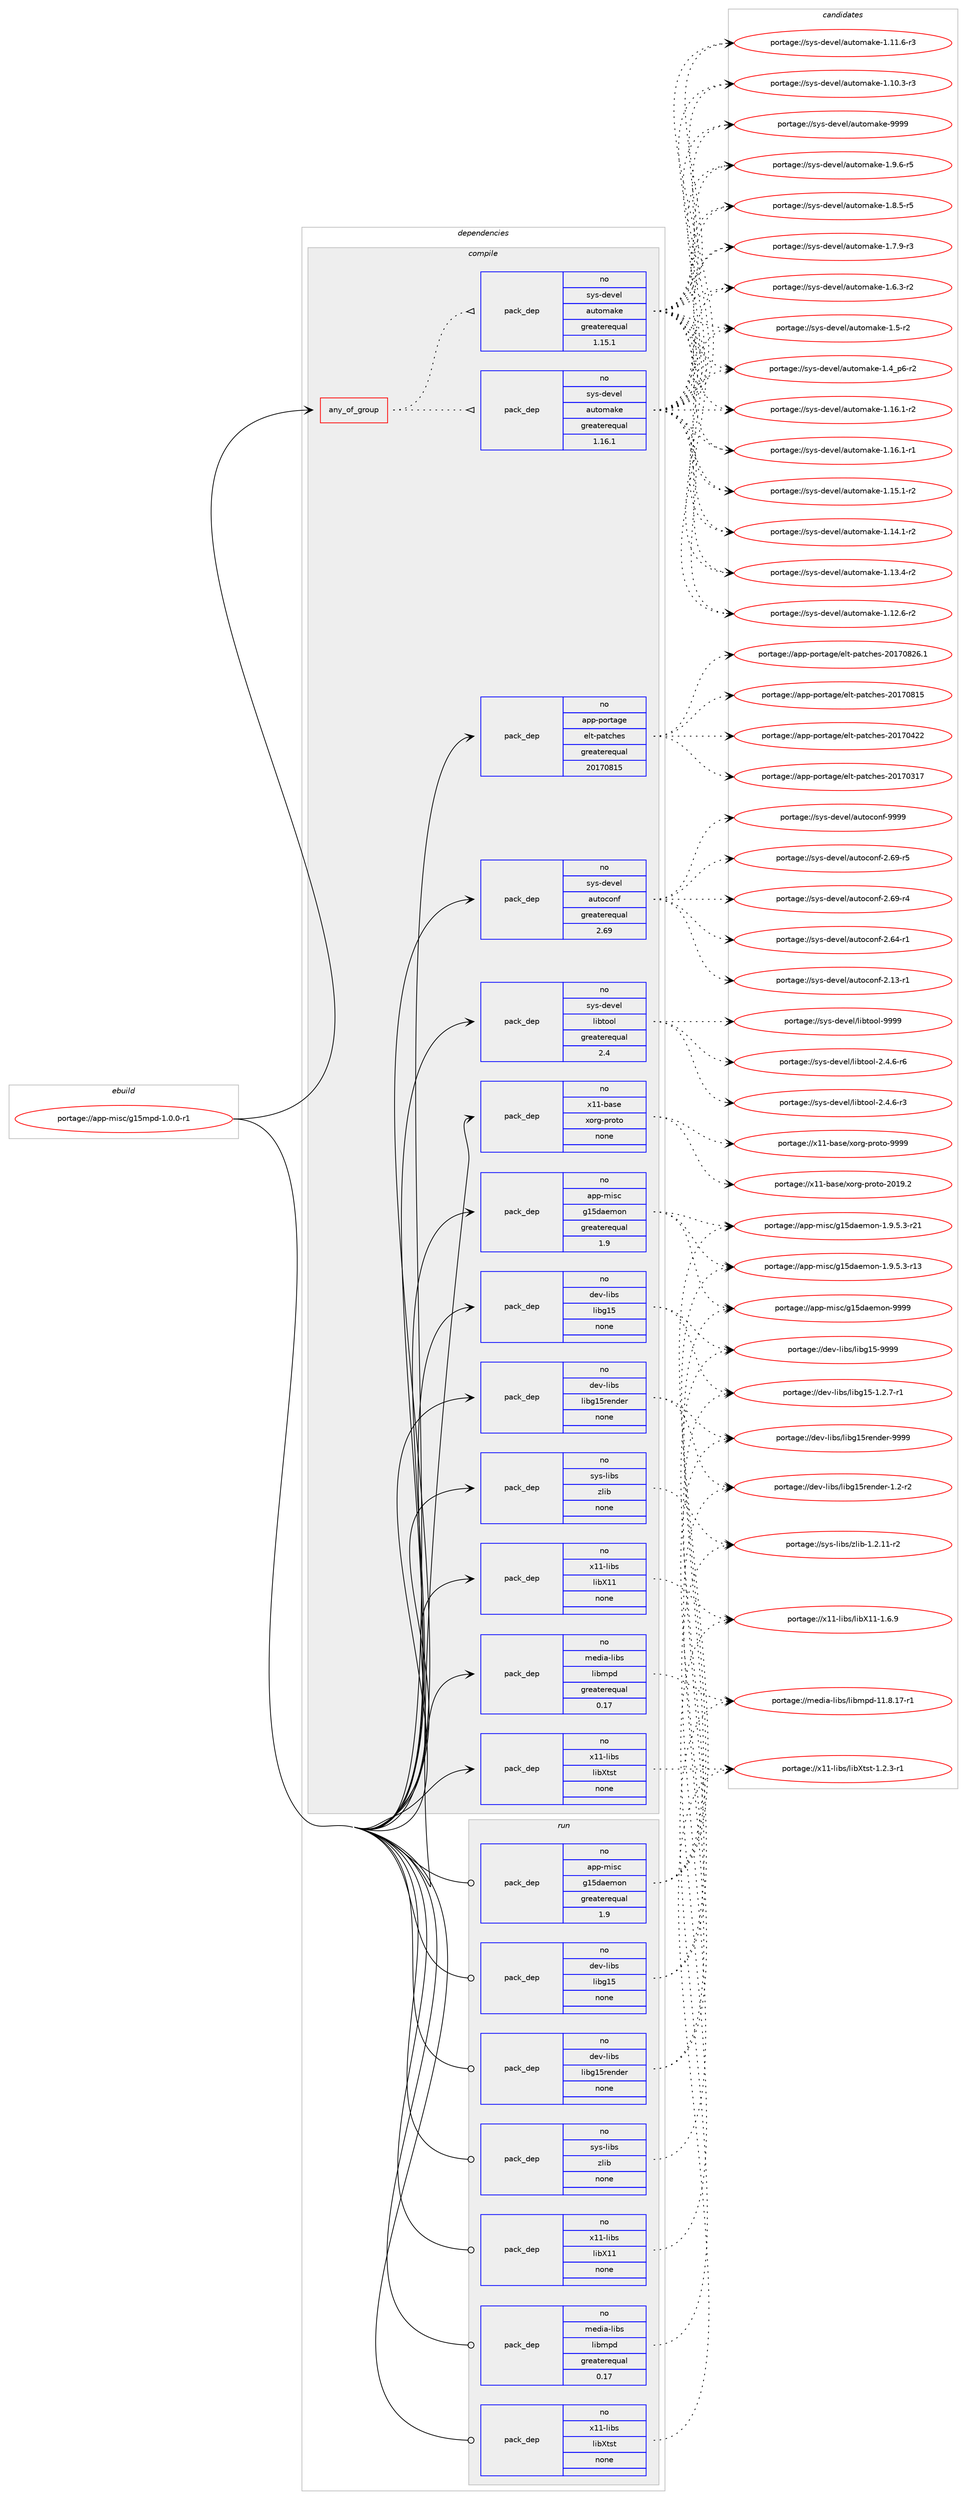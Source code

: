 digraph prolog {

# *************
# Graph options
# *************

newrank=true;
concentrate=true;
compound=true;
graph [rankdir=LR,fontname=Helvetica,fontsize=10,ranksep=1.5];#, ranksep=2.5, nodesep=0.2];
edge  [arrowhead=vee];
node  [fontname=Helvetica,fontsize=10];

# **********
# The ebuild
# **********

subgraph cluster_leftcol {
color=gray;
label=<<i>ebuild</i>>;
id [label="portage://app-misc/g15mpd-1.0.0-r1", color=red, width=4, href="../app-misc/g15mpd-1.0.0-r1.svg"];
}

# ****************
# The dependencies
# ****************

subgraph cluster_midcol {
color=gray;
label=<<i>dependencies</i>>;
subgraph cluster_compile {
fillcolor="#eeeeee";
style=filled;
label=<<i>compile</i>>;
subgraph any7919 {
dependency612595 [label=<<TABLE BORDER="0" CELLBORDER="1" CELLSPACING="0" CELLPADDING="4"><TR><TD CELLPADDING="10">any_of_group</TD></TR></TABLE>>, shape=none, color=red];subgraph pack460909 {
dependency612596 [label=<<TABLE BORDER="0" CELLBORDER="1" CELLSPACING="0" CELLPADDING="4" WIDTH="220"><TR><TD ROWSPAN="6" CELLPADDING="30">pack_dep</TD></TR><TR><TD WIDTH="110">no</TD></TR><TR><TD>sys-devel</TD></TR><TR><TD>automake</TD></TR><TR><TD>greaterequal</TD></TR><TR><TD>1.16.1</TD></TR></TABLE>>, shape=none, color=blue];
}
dependency612595:e -> dependency612596:w [weight=20,style="dotted",arrowhead="oinv"];
subgraph pack460910 {
dependency612597 [label=<<TABLE BORDER="0" CELLBORDER="1" CELLSPACING="0" CELLPADDING="4" WIDTH="220"><TR><TD ROWSPAN="6" CELLPADDING="30">pack_dep</TD></TR><TR><TD WIDTH="110">no</TD></TR><TR><TD>sys-devel</TD></TR><TR><TD>automake</TD></TR><TR><TD>greaterequal</TD></TR><TR><TD>1.15.1</TD></TR></TABLE>>, shape=none, color=blue];
}
dependency612595:e -> dependency612597:w [weight=20,style="dotted",arrowhead="oinv"];
}
id:e -> dependency612595:w [weight=20,style="solid",arrowhead="vee"];
subgraph pack460911 {
dependency612598 [label=<<TABLE BORDER="0" CELLBORDER="1" CELLSPACING="0" CELLPADDING="4" WIDTH="220"><TR><TD ROWSPAN="6" CELLPADDING="30">pack_dep</TD></TR><TR><TD WIDTH="110">no</TD></TR><TR><TD>app-misc</TD></TR><TR><TD>g15daemon</TD></TR><TR><TD>greaterequal</TD></TR><TR><TD>1.9</TD></TR></TABLE>>, shape=none, color=blue];
}
id:e -> dependency612598:w [weight=20,style="solid",arrowhead="vee"];
subgraph pack460912 {
dependency612599 [label=<<TABLE BORDER="0" CELLBORDER="1" CELLSPACING="0" CELLPADDING="4" WIDTH="220"><TR><TD ROWSPAN="6" CELLPADDING="30">pack_dep</TD></TR><TR><TD WIDTH="110">no</TD></TR><TR><TD>app-portage</TD></TR><TR><TD>elt-patches</TD></TR><TR><TD>greaterequal</TD></TR><TR><TD>20170815</TD></TR></TABLE>>, shape=none, color=blue];
}
id:e -> dependency612599:w [weight=20,style="solid",arrowhead="vee"];
subgraph pack460913 {
dependency612600 [label=<<TABLE BORDER="0" CELLBORDER="1" CELLSPACING="0" CELLPADDING="4" WIDTH="220"><TR><TD ROWSPAN="6" CELLPADDING="30">pack_dep</TD></TR><TR><TD WIDTH="110">no</TD></TR><TR><TD>dev-libs</TD></TR><TR><TD>libg15</TD></TR><TR><TD>none</TD></TR><TR><TD></TD></TR></TABLE>>, shape=none, color=blue];
}
id:e -> dependency612600:w [weight=20,style="solid",arrowhead="vee"];
subgraph pack460914 {
dependency612601 [label=<<TABLE BORDER="0" CELLBORDER="1" CELLSPACING="0" CELLPADDING="4" WIDTH="220"><TR><TD ROWSPAN="6" CELLPADDING="30">pack_dep</TD></TR><TR><TD WIDTH="110">no</TD></TR><TR><TD>dev-libs</TD></TR><TR><TD>libg15render</TD></TR><TR><TD>none</TD></TR><TR><TD></TD></TR></TABLE>>, shape=none, color=blue];
}
id:e -> dependency612601:w [weight=20,style="solid",arrowhead="vee"];
subgraph pack460915 {
dependency612602 [label=<<TABLE BORDER="0" CELLBORDER="1" CELLSPACING="0" CELLPADDING="4" WIDTH="220"><TR><TD ROWSPAN="6" CELLPADDING="30">pack_dep</TD></TR><TR><TD WIDTH="110">no</TD></TR><TR><TD>media-libs</TD></TR><TR><TD>libmpd</TD></TR><TR><TD>greaterequal</TD></TR><TR><TD>0.17</TD></TR></TABLE>>, shape=none, color=blue];
}
id:e -> dependency612602:w [weight=20,style="solid",arrowhead="vee"];
subgraph pack460916 {
dependency612603 [label=<<TABLE BORDER="0" CELLBORDER="1" CELLSPACING="0" CELLPADDING="4" WIDTH="220"><TR><TD ROWSPAN="6" CELLPADDING="30">pack_dep</TD></TR><TR><TD WIDTH="110">no</TD></TR><TR><TD>sys-devel</TD></TR><TR><TD>autoconf</TD></TR><TR><TD>greaterequal</TD></TR><TR><TD>2.69</TD></TR></TABLE>>, shape=none, color=blue];
}
id:e -> dependency612603:w [weight=20,style="solid",arrowhead="vee"];
subgraph pack460917 {
dependency612604 [label=<<TABLE BORDER="0" CELLBORDER="1" CELLSPACING="0" CELLPADDING="4" WIDTH="220"><TR><TD ROWSPAN="6" CELLPADDING="30">pack_dep</TD></TR><TR><TD WIDTH="110">no</TD></TR><TR><TD>sys-devel</TD></TR><TR><TD>libtool</TD></TR><TR><TD>greaterequal</TD></TR><TR><TD>2.4</TD></TR></TABLE>>, shape=none, color=blue];
}
id:e -> dependency612604:w [weight=20,style="solid",arrowhead="vee"];
subgraph pack460918 {
dependency612605 [label=<<TABLE BORDER="0" CELLBORDER="1" CELLSPACING="0" CELLPADDING="4" WIDTH="220"><TR><TD ROWSPAN="6" CELLPADDING="30">pack_dep</TD></TR><TR><TD WIDTH="110">no</TD></TR><TR><TD>sys-libs</TD></TR><TR><TD>zlib</TD></TR><TR><TD>none</TD></TR><TR><TD></TD></TR></TABLE>>, shape=none, color=blue];
}
id:e -> dependency612605:w [weight=20,style="solid",arrowhead="vee"];
subgraph pack460919 {
dependency612606 [label=<<TABLE BORDER="0" CELLBORDER="1" CELLSPACING="0" CELLPADDING="4" WIDTH="220"><TR><TD ROWSPAN="6" CELLPADDING="30">pack_dep</TD></TR><TR><TD WIDTH="110">no</TD></TR><TR><TD>x11-base</TD></TR><TR><TD>xorg-proto</TD></TR><TR><TD>none</TD></TR><TR><TD></TD></TR></TABLE>>, shape=none, color=blue];
}
id:e -> dependency612606:w [weight=20,style="solid",arrowhead="vee"];
subgraph pack460920 {
dependency612607 [label=<<TABLE BORDER="0" CELLBORDER="1" CELLSPACING="0" CELLPADDING="4" WIDTH="220"><TR><TD ROWSPAN="6" CELLPADDING="30">pack_dep</TD></TR><TR><TD WIDTH="110">no</TD></TR><TR><TD>x11-libs</TD></TR><TR><TD>libX11</TD></TR><TR><TD>none</TD></TR><TR><TD></TD></TR></TABLE>>, shape=none, color=blue];
}
id:e -> dependency612607:w [weight=20,style="solid",arrowhead="vee"];
subgraph pack460921 {
dependency612608 [label=<<TABLE BORDER="0" CELLBORDER="1" CELLSPACING="0" CELLPADDING="4" WIDTH="220"><TR><TD ROWSPAN="6" CELLPADDING="30">pack_dep</TD></TR><TR><TD WIDTH="110">no</TD></TR><TR><TD>x11-libs</TD></TR><TR><TD>libXtst</TD></TR><TR><TD>none</TD></TR><TR><TD></TD></TR></TABLE>>, shape=none, color=blue];
}
id:e -> dependency612608:w [weight=20,style="solid",arrowhead="vee"];
}
subgraph cluster_compileandrun {
fillcolor="#eeeeee";
style=filled;
label=<<i>compile and run</i>>;
}
subgraph cluster_run {
fillcolor="#eeeeee";
style=filled;
label=<<i>run</i>>;
subgraph pack460922 {
dependency612609 [label=<<TABLE BORDER="0" CELLBORDER="1" CELLSPACING="0" CELLPADDING="4" WIDTH="220"><TR><TD ROWSPAN="6" CELLPADDING="30">pack_dep</TD></TR><TR><TD WIDTH="110">no</TD></TR><TR><TD>app-misc</TD></TR><TR><TD>g15daemon</TD></TR><TR><TD>greaterequal</TD></TR><TR><TD>1.9</TD></TR></TABLE>>, shape=none, color=blue];
}
id:e -> dependency612609:w [weight=20,style="solid",arrowhead="odot"];
subgraph pack460923 {
dependency612610 [label=<<TABLE BORDER="0" CELLBORDER="1" CELLSPACING="0" CELLPADDING="4" WIDTH="220"><TR><TD ROWSPAN="6" CELLPADDING="30">pack_dep</TD></TR><TR><TD WIDTH="110">no</TD></TR><TR><TD>dev-libs</TD></TR><TR><TD>libg15</TD></TR><TR><TD>none</TD></TR><TR><TD></TD></TR></TABLE>>, shape=none, color=blue];
}
id:e -> dependency612610:w [weight=20,style="solid",arrowhead="odot"];
subgraph pack460924 {
dependency612611 [label=<<TABLE BORDER="0" CELLBORDER="1" CELLSPACING="0" CELLPADDING="4" WIDTH="220"><TR><TD ROWSPAN="6" CELLPADDING="30">pack_dep</TD></TR><TR><TD WIDTH="110">no</TD></TR><TR><TD>dev-libs</TD></TR><TR><TD>libg15render</TD></TR><TR><TD>none</TD></TR><TR><TD></TD></TR></TABLE>>, shape=none, color=blue];
}
id:e -> dependency612611:w [weight=20,style="solid",arrowhead="odot"];
subgraph pack460925 {
dependency612612 [label=<<TABLE BORDER="0" CELLBORDER="1" CELLSPACING="0" CELLPADDING="4" WIDTH="220"><TR><TD ROWSPAN="6" CELLPADDING="30">pack_dep</TD></TR><TR><TD WIDTH="110">no</TD></TR><TR><TD>media-libs</TD></TR><TR><TD>libmpd</TD></TR><TR><TD>greaterequal</TD></TR><TR><TD>0.17</TD></TR></TABLE>>, shape=none, color=blue];
}
id:e -> dependency612612:w [weight=20,style="solid",arrowhead="odot"];
subgraph pack460926 {
dependency612613 [label=<<TABLE BORDER="0" CELLBORDER="1" CELLSPACING="0" CELLPADDING="4" WIDTH="220"><TR><TD ROWSPAN="6" CELLPADDING="30">pack_dep</TD></TR><TR><TD WIDTH="110">no</TD></TR><TR><TD>sys-libs</TD></TR><TR><TD>zlib</TD></TR><TR><TD>none</TD></TR><TR><TD></TD></TR></TABLE>>, shape=none, color=blue];
}
id:e -> dependency612613:w [weight=20,style="solid",arrowhead="odot"];
subgraph pack460927 {
dependency612614 [label=<<TABLE BORDER="0" CELLBORDER="1" CELLSPACING="0" CELLPADDING="4" WIDTH="220"><TR><TD ROWSPAN="6" CELLPADDING="30">pack_dep</TD></TR><TR><TD WIDTH="110">no</TD></TR><TR><TD>x11-libs</TD></TR><TR><TD>libX11</TD></TR><TR><TD>none</TD></TR><TR><TD></TD></TR></TABLE>>, shape=none, color=blue];
}
id:e -> dependency612614:w [weight=20,style="solid",arrowhead="odot"];
subgraph pack460928 {
dependency612615 [label=<<TABLE BORDER="0" CELLBORDER="1" CELLSPACING="0" CELLPADDING="4" WIDTH="220"><TR><TD ROWSPAN="6" CELLPADDING="30">pack_dep</TD></TR><TR><TD WIDTH="110">no</TD></TR><TR><TD>x11-libs</TD></TR><TR><TD>libXtst</TD></TR><TR><TD>none</TD></TR><TR><TD></TD></TR></TABLE>>, shape=none, color=blue];
}
id:e -> dependency612615:w [weight=20,style="solid",arrowhead="odot"];
}
}

# **************
# The candidates
# **************

subgraph cluster_choices {
rank=same;
color=gray;
label=<<i>candidates</i>>;

subgraph choice460909 {
color=black;
nodesep=1;
choice115121115451001011181011084797117116111109971071014557575757 [label="portage://sys-devel/automake-9999", color=red, width=4,href="../sys-devel/automake-9999.svg"];
choice115121115451001011181011084797117116111109971071014549465746544511453 [label="portage://sys-devel/automake-1.9.6-r5", color=red, width=4,href="../sys-devel/automake-1.9.6-r5.svg"];
choice115121115451001011181011084797117116111109971071014549465646534511453 [label="portage://sys-devel/automake-1.8.5-r5", color=red, width=4,href="../sys-devel/automake-1.8.5-r5.svg"];
choice115121115451001011181011084797117116111109971071014549465546574511451 [label="portage://sys-devel/automake-1.7.9-r3", color=red, width=4,href="../sys-devel/automake-1.7.9-r3.svg"];
choice115121115451001011181011084797117116111109971071014549465446514511450 [label="portage://sys-devel/automake-1.6.3-r2", color=red, width=4,href="../sys-devel/automake-1.6.3-r2.svg"];
choice11512111545100101118101108479711711611110997107101454946534511450 [label="portage://sys-devel/automake-1.5-r2", color=red, width=4,href="../sys-devel/automake-1.5-r2.svg"];
choice115121115451001011181011084797117116111109971071014549465295112544511450 [label="portage://sys-devel/automake-1.4_p6-r2", color=red, width=4,href="../sys-devel/automake-1.4_p6-r2.svg"];
choice11512111545100101118101108479711711611110997107101454946495446494511450 [label="portage://sys-devel/automake-1.16.1-r2", color=red, width=4,href="../sys-devel/automake-1.16.1-r2.svg"];
choice11512111545100101118101108479711711611110997107101454946495446494511449 [label="portage://sys-devel/automake-1.16.1-r1", color=red, width=4,href="../sys-devel/automake-1.16.1-r1.svg"];
choice11512111545100101118101108479711711611110997107101454946495346494511450 [label="portage://sys-devel/automake-1.15.1-r2", color=red, width=4,href="../sys-devel/automake-1.15.1-r2.svg"];
choice11512111545100101118101108479711711611110997107101454946495246494511450 [label="portage://sys-devel/automake-1.14.1-r2", color=red, width=4,href="../sys-devel/automake-1.14.1-r2.svg"];
choice11512111545100101118101108479711711611110997107101454946495146524511450 [label="portage://sys-devel/automake-1.13.4-r2", color=red, width=4,href="../sys-devel/automake-1.13.4-r2.svg"];
choice11512111545100101118101108479711711611110997107101454946495046544511450 [label="portage://sys-devel/automake-1.12.6-r2", color=red, width=4,href="../sys-devel/automake-1.12.6-r2.svg"];
choice11512111545100101118101108479711711611110997107101454946494946544511451 [label="portage://sys-devel/automake-1.11.6-r3", color=red, width=4,href="../sys-devel/automake-1.11.6-r3.svg"];
choice11512111545100101118101108479711711611110997107101454946494846514511451 [label="portage://sys-devel/automake-1.10.3-r3", color=red, width=4,href="../sys-devel/automake-1.10.3-r3.svg"];
dependency612596:e -> choice115121115451001011181011084797117116111109971071014557575757:w [style=dotted,weight="100"];
dependency612596:e -> choice115121115451001011181011084797117116111109971071014549465746544511453:w [style=dotted,weight="100"];
dependency612596:e -> choice115121115451001011181011084797117116111109971071014549465646534511453:w [style=dotted,weight="100"];
dependency612596:e -> choice115121115451001011181011084797117116111109971071014549465546574511451:w [style=dotted,weight="100"];
dependency612596:e -> choice115121115451001011181011084797117116111109971071014549465446514511450:w [style=dotted,weight="100"];
dependency612596:e -> choice11512111545100101118101108479711711611110997107101454946534511450:w [style=dotted,weight="100"];
dependency612596:e -> choice115121115451001011181011084797117116111109971071014549465295112544511450:w [style=dotted,weight="100"];
dependency612596:e -> choice11512111545100101118101108479711711611110997107101454946495446494511450:w [style=dotted,weight="100"];
dependency612596:e -> choice11512111545100101118101108479711711611110997107101454946495446494511449:w [style=dotted,weight="100"];
dependency612596:e -> choice11512111545100101118101108479711711611110997107101454946495346494511450:w [style=dotted,weight="100"];
dependency612596:e -> choice11512111545100101118101108479711711611110997107101454946495246494511450:w [style=dotted,weight="100"];
dependency612596:e -> choice11512111545100101118101108479711711611110997107101454946495146524511450:w [style=dotted,weight="100"];
dependency612596:e -> choice11512111545100101118101108479711711611110997107101454946495046544511450:w [style=dotted,weight="100"];
dependency612596:e -> choice11512111545100101118101108479711711611110997107101454946494946544511451:w [style=dotted,weight="100"];
dependency612596:e -> choice11512111545100101118101108479711711611110997107101454946494846514511451:w [style=dotted,weight="100"];
}
subgraph choice460910 {
color=black;
nodesep=1;
choice115121115451001011181011084797117116111109971071014557575757 [label="portage://sys-devel/automake-9999", color=red, width=4,href="../sys-devel/automake-9999.svg"];
choice115121115451001011181011084797117116111109971071014549465746544511453 [label="portage://sys-devel/automake-1.9.6-r5", color=red, width=4,href="../sys-devel/automake-1.9.6-r5.svg"];
choice115121115451001011181011084797117116111109971071014549465646534511453 [label="portage://sys-devel/automake-1.8.5-r5", color=red, width=4,href="../sys-devel/automake-1.8.5-r5.svg"];
choice115121115451001011181011084797117116111109971071014549465546574511451 [label="portage://sys-devel/automake-1.7.9-r3", color=red, width=4,href="../sys-devel/automake-1.7.9-r3.svg"];
choice115121115451001011181011084797117116111109971071014549465446514511450 [label="portage://sys-devel/automake-1.6.3-r2", color=red, width=4,href="../sys-devel/automake-1.6.3-r2.svg"];
choice11512111545100101118101108479711711611110997107101454946534511450 [label="portage://sys-devel/automake-1.5-r2", color=red, width=4,href="../sys-devel/automake-1.5-r2.svg"];
choice115121115451001011181011084797117116111109971071014549465295112544511450 [label="portage://sys-devel/automake-1.4_p6-r2", color=red, width=4,href="../sys-devel/automake-1.4_p6-r2.svg"];
choice11512111545100101118101108479711711611110997107101454946495446494511450 [label="portage://sys-devel/automake-1.16.1-r2", color=red, width=4,href="../sys-devel/automake-1.16.1-r2.svg"];
choice11512111545100101118101108479711711611110997107101454946495446494511449 [label="portage://sys-devel/automake-1.16.1-r1", color=red, width=4,href="../sys-devel/automake-1.16.1-r1.svg"];
choice11512111545100101118101108479711711611110997107101454946495346494511450 [label="portage://sys-devel/automake-1.15.1-r2", color=red, width=4,href="../sys-devel/automake-1.15.1-r2.svg"];
choice11512111545100101118101108479711711611110997107101454946495246494511450 [label="portage://sys-devel/automake-1.14.1-r2", color=red, width=4,href="../sys-devel/automake-1.14.1-r2.svg"];
choice11512111545100101118101108479711711611110997107101454946495146524511450 [label="portage://sys-devel/automake-1.13.4-r2", color=red, width=4,href="../sys-devel/automake-1.13.4-r2.svg"];
choice11512111545100101118101108479711711611110997107101454946495046544511450 [label="portage://sys-devel/automake-1.12.6-r2", color=red, width=4,href="../sys-devel/automake-1.12.6-r2.svg"];
choice11512111545100101118101108479711711611110997107101454946494946544511451 [label="portage://sys-devel/automake-1.11.6-r3", color=red, width=4,href="../sys-devel/automake-1.11.6-r3.svg"];
choice11512111545100101118101108479711711611110997107101454946494846514511451 [label="portage://sys-devel/automake-1.10.3-r3", color=red, width=4,href="../sys-devel/automake-1.10.3-r3.svg"];
dependency612597:e -> choice115121115451001011181011084797117116111109971071014557575757:w [style=dotted,weight="100"];
dependency612597:e -> choice115121115451001011181011084797117116111109971071014549465746544511453:w [style=dotted,weight="100"];
dependency612597:e -> choice115121115451001011181011084797117116111109971071014549465646534511453:w [style=dotted,weight="100"];
dependency612597:e -> choice115121115451001011181011084797117116111109971071014549465546574511451:w [style=dotted,weight="100"];
dependency612597:e -> choice115121115451001011181011084797117116111109971071014549465446514511450:w [style=dotted,weight="100"];
dependency612597:e -> choice11512111545100101118101108479711711611110997107101454946534511450:w [style=dotted,weight="100"];
dependency612597:e -> choice115121115451001011181011084797117116111109971071014549465295112544511450:w [style=dotted,weight="100"];
dependency612597:e -> choice11512111545100101118101108479711711611110997107101454946495446494511450:w [style=dotted,weight="100"];
dependency612597:e -> choice11512111545100101118101108479711711611110997107101454946495446494511449:w [style=dotted,weight="100"];
dependency612597:e -> choice11512111545100101118101108479711711611110997107101454946495346494511450:w [style=dotted,weight="100"];
dependency612597:e -> choice11512111545100101118101108479711711611110997107101454946495246494511450:w [style=dotted,weight="100"];
dependency612597:e -> choice11512111545100101118101108479711711611110997107101454946495146524511450:w [style=dotted,weight="100"];
dependency612597:e -> choice11512111545100101118101108479711711611110997107101454946495046544511450:w [style=dotted,weight="100"];
dependency612597:e -> choice11512111545100101118101108479711711611110997107101454946494946544511451:w [style=dotted,weight="100"];
dependency612597:e -> choice11512111545100101118101108479711711611110997107101454946494846514511451:w [style=dotted,weight="100"];
}
subgraph choice460911 {
color=black;
nodesep=1;
choice971121124510910511599471034953100971011091111104557575757 [label="portage://app-misc/g15daemon-9999", color=red, width=4,href="../app-misc/g15daemon-9999.svg"];
choice971121124510910511599471034953100971011091111104549465746534651451145049 [label="portage://app-misc/g15daemon-1.9.5.3-r21", color=red, width=4,href="../app-misc/g15daemon-1.9.5.3-r21.svg"];
choice971121124510910511599471034953100971011091111104549465746534651451144951 [label="portage://app-misc/g15daemon-1.9.5.3-r13", color=red, width=4,href="../app-misc/g15daemon-1.9.5.3-r13.svg"];
dependency612598:e -> choice971121124510910511599471034953100971011091111104557575757:w [style=dotted,weight="100"];
dependency612598:e -> choice971121124510910511599471034953100971011091111104549465746534651451145049:w [style=dotted,weight="100"];
dependency612598:e -> choice971121124510910511599471034953100971011091111104549465746534651451144951:w [style=dotted,weight="100"];
}
subgraph choice460912 {
color=black;
nodesep=1;
choice971121124511211111411697103101471011081164511297116991041011154550484955485650544649 [label="portage://app-portage/elt-patches-20170826.1", color=red, width=4,href="../app-portage/elt-patches-20170826.1.svg"];
choice97112112451121111141169710310147101108116451129711699104101115455048495548564953 [label="portage://app-portage/elt-patches-20170815", color=red, width=4,href="../app-portage/elt-patches-20170815.svg"];
choice97112112451121111141169710310147101108116451129711699104101115455048495548525050 [label="portage://app-portage/elt-patches-20170422", color=red, width=4,href="../app-portage/elt-patches-20170422.svg"];
choice97112112451121111141169710310147101108116451129711699104101115455048495548514955 [label="portage://app-portage/elt-patches-20170317", color=red, width=4,href="../app-portage/elt-patches-20170317.svg"];
dependency612599:e -> choice971121124511211111411697103101471011081164511297116991041011154550484955485650544649:w [style=dotted,weight="100"];
dependency612599:e -> choice97112112451121111141169710310147101108116451129711699104101115455048495548564953:w [style=dotted,weight="100"];
dependency612599:e -> choice97112112451121111141169710310147101108116451129711699104101115455048495548525050:w [style=dotted,weight="100"];
dependency612599:e -> choice97112112451121111141169710310147101108116451129711699104101115455048495548514955:w [style=dotted,weight="100"];
}
subgraph choice460913 {
color=black;
nodesep=1;
choice1001011184510810598115471081059810349534557575757 [label="portage://dev-libs/libg15-9999", color=red, width=4,href="../dev-libs/libg15-9999.svg"];
choice1001011184510810598115471081059810349534549465046554511449 [label="portage://dev-libs/libg15-1.2.7-r1", color=red, width=4,href="../dev-libs/libg15-1.2.7-r1.svg"];
dependency612600:e -> choice1001011184510810598115471081059810349534557575757:w [style=dotted,weight="100"];
dependency612600:e -> choice1001011184510810598115471081059810349534549465046554511449:w [style=dotted,weight="100"];
}
subgraph choice460914 {
color=black;
nodesep=1;
choice1001011184510810598115471081059810349531141011101001011144557575757 [label="portage://dev-libs/libg15render-9999", color=red, width=4,href="../dev-libs/libg15render-9999.svg"];
choice100101118451081059811547108105981034953114101110100101114454946504511450 [label="portage://dev-libs/libg15render-1.2-r2", color=red, width=4,href="../dev-libs/libg15render-1.2-r2.svg"];
dependency612601:e -> choice1001011184510810598115471081059810349531141011101001011144557575757:w [style=dotted,weight="100"];
dependency612601:e -> choice100101118451081059811547108105981034953114101110100101114454946504511450:w [style=dotted,weight="100"];
}
subgraph choice460915 {
color=black;
nodesep=1;
choice109101100105974510810598115471081059810911210045494946564649554511449 [label="portage://media-libs/libmpd-11.8.17-r1", color=red, width=4,href="../media-libs/libmpd-11.8.17-r1.svg"];
dependency612602:e -> choice109101100105974510810598115471081059810911210045494946564649554511449:w [style=dotted,weight="100"];
}
subgraph choice460916 {
color=black;
nodesep=1;
choice115121115451001011181011084797117116111991111101024557575757 [label="portage://sys-devel/autoconf-9999", color=red, width=4,href="../sys-devel/autoconf-9999.svg"];
choice1151211154510010111810110847971171161119911111010245504654574511453 [label="portage://sys-devel/autoconf-2.69-r5", color=red, width=4,href="../sys-devel/autoconf-2.69-r5.svg"];
choice1151211154510010111810110847971171161119911111010245504654574511452 [label="portage://sys-devel/autoconf-2.69-r4", color=red, width=4,href="../sys-devel/autoconf-2.69-r4.svg"];
choice1151211154510010111810110847971171161119911111010245504654524511449 [label="portage://sys-devel/autoconf-2.64-r1", color=red, width=4,href="../sys-devel/autoconf-2.64-r1.svg"];
choice1151211154510010111810110847971171161119911111010245504649514511449 [label="portage://sys-devel/autoconf-2.13-r1", color=red, width=4,href="../sys-devel/autoconf-2.13-r1.svg"];
dependency612603:e -> choice115121115451001011181011084797117116111991111101024557575757:w [style=dotted,weight="100"];
dependency612603:e -> choice1151211154510010111810110847971171161119911111010245504654574511453:w [style=dotted,weight="100"];
dependency612603:e -> choice1151211154510010111810110847971171161119911111010245504654574511452:w [style=dotted,weight="100"];
dependency612603:e -> choice1151211154510010111810110847971171161119911111010245504654524511449:w [style=dotted,weight="100"];
dependency612603:e -> choice1151211154510010111810110847971171161119911111010245504649514511449:w [style=dotted,weight="100"];
}
subgraph choice460917 {
color=black;
nodesep=1;
choice1151211154510010111810110847108105981161111111084557575757 [label="portage://sys-devel/libtool-9999", color=red, width=4,href="../sys-devel/libtool-9999.svg"];
choice1151211154510010111810110847108105981161111111084550465246544511454 [label="portage://sys-devel/libtool-2.4.6-r6", color=red, width=4,href="../sys-devel/libtool-2.4.6-r6.svg"];
choice1151211154510010111810110847108105981161111111084550465246544511451 [label="portage://sys-devel/libtool-2.4.6-r3", color=red, width=4,href="../sys-devel/libtool-2.4.6-r3.svg"];
dependency612604:e -> choice1151211154510010111810110847108105981161111111084557575757:w [style=dotted,weight="100"];
dependency612604:e -> choice1151211154510010111810110847108105981161111111084550465246544511454:w [style=dotted,weight="100"];
dependency612604:e -> choice1151211154510010111810110847108105981161111111084550465246544511451:w [style=dotted,weight="100"];
}
subgraph choice460918 {
color=black;
nodesep=1;
choice11512111545108105981154712210810598454946504649494511450 [label="portage://sys-libs/zlib-1.2.11-r2", color=red, width=4,href="../sys-libs/zlib-1.2.11-r2.svg"];
dependency612605:e -> choice11512111545108105981154712210810598454946504649494511450:w [style=dotted,weight="100"];
}
subgraph choice460919 {
color=black;
nodesep=1;
choice120494945989711510147120111114103451121141111161114557575757 [label="portage://x11-base/xorg-proto-9999", color=red, width=4,href="../x11-base/xorg-proto-9999.svg"];
choice1204949459897115101471201111141034511211411111611145504849574650 [label="portage://x11-base/xorg-proto-2019.2", color=red, width=4,href="../x11-base/xorg-proto-2019.2.svg"];
dependency612606:e -> choice120494945989711510147120111114103451121141111161114557575757:w [style=dotted,weight="100"];
dependency612606:e -> choice1204949459897115101471201111141034511211411111611145504849574650:w [style=dotted,weight="100"];
}
subgraph choice460920 {
color=black;
nodesep=1;
choice120494945108105981154710810598884949454946544657 [label="portage://x11-libs/libX11-1.6.9", color=red, width=4,href="../x11-libs/libX11-1.6.9.svg"];
dependency612607:e -> choice120494945108105981154710810598884949454946544657:w [style=dotted,weight="100"];
}
subgraph choice460921 {
color=black;
nodesep=1;
choice120494945108105981154710810598881161151164549465046514511449 [label="portage://x11-libs/libXtst-1.2.3-r1", color=red, width=4,href="../x11-libs/libXtst-1.2.3-r1.svg"];
dependency612608:e -> choice120494945108105981154710810598881161151164549465046514511449:w [style=dotted,weight="100"];
}
subgraph choice460922 {
color=black;
nodesep=1;
choice971121124510910511599471034953100971011091111104557575757 [label="portage://app-misc/g15daemon-9999", color=red, width=4,href="../app-misc/g15daemon-9999.svg"];
choice971121124510910511599471034953100971011091111104549465746534651451145049 [label="portage://app-misc/g15daemon-1.9.5.3-r21", color=red, width=4,href="../app-misc/g15daemon-1.9.5.3-r21.svg"];
choice971121124510910511599471034953100971011091111104549465746534651451144951 [label="portage://app-misc/g15daemon-1.9.5.3-r13", color=red, width=4,href="../app-misc/g15daemon-1.9.5.3-r13.svg"];
dependency612609:e -> choice971121124510910511599471034953100971011091111104557575757:w [style=dotted,weight="100"];
dependency612609:e -> choice971121124510910511599471034953100971011091111104549465746534651451145049:w [style=dotted,weight="100"];
dependency612609:e -> choice971121124510910511599471034953100971011091111104549465746534651451144951:w [style=dotted,weight="100"];
}
subgraph choice460923 {
color=black;
nodesep=1;
choice1001011184510810598115471081059810349534557575757 [label="portage://dev-libs/libg15-9999", color=red, width=4,href="../dev-libs/libg15-9999.svg"];
choice1001011184510810598115471081059810349534549465046554511449 [label="portage://dev-libs/libg15-1.2.7-r1", color=red, width=4,href="../dev-libs/libg15-1.2.7-r1.svg"];
dependency612610:e -> choice1001011184510810598115471081059810349534557575757:w [style=dotted,weight="100"];
dependency612610:e -> choice1001011184510810598115471081059810349534549465046554511449:w [style=dotted,weight="100"];
}
subgraph choice460924 {
color=black;
nodesep=1;
choice1001011184510810598115471081059810349531141011101001011144557575757 [label="portage://dev-libs/libg15render-9999", color=red, width=4,href="../dev-libs/libg15render-9999.svg"];
choice100101118451081059811547108105981034953114101110100101114454946504511450 [label="portage://dev-libs/libg15render-1.2-r2", color=red, width=4,href="../dev-libs/libg15render-1.2-r2.svg"];
dependency612611:e -> choice1001011184510810598115471081059810349531141011101001011144557575757:w [style=dotted,weight="100"];
dependency612611:e -> choice100101118451081059811547108105981034953114101110100101114454946504511450:w [style=dotted,weight="100"];
}
subgraph choice460925 {
color=black;
nodesep=1;
choice109101100105974510810598115471081059810911210045494946564649554511449 [label="portage://media-libs/libmpd-11.8.17-r1", color=red, width=4,href="../media-libs/libmpd-11.8.17-r1.svg"];
dependency612612:e -> choice109101100105974510810598115471081059810911210045494946564649554511449:w [style=dotted,weight="100"];
}
subgraph choice460926 {
color=black;
nodesep=1;
choice11512111545108105981154712210810598454946504649494511450 [label="portage://sys-libs/zlib-1.2.11-r2", color=red, width=4,href="../sys-libs/zlib-1.2.11-r2.svg"];
dependency612613:e -> choice11512111545108105981154712210810598454946504649494511450:w [style=dotted,weight="100"];
}
subgraph choice460927 {
color=black;
nodesep=1;
choice120494945108105981154710810598884949454946544657 [label="portage://x11-libs/libX11-1.6.9", color=red, width=4,href="../x11-libs/libX11-1.6.9.svg"];
dependency612614:e -> choice120494945108105981154710810598884949454946544657:w [style=dotted,weight="100"];
}
subgraph choice460928 {
color=black;
nodesep=1;
choice120494945108105981154710810598881161151164549465046514511449 [label="portage://x11-libs/libXtst-1.2.3-r1", color=red, width=4,href="../x11-libs/libXtst-1.2.3-r1.svg"];
dependency612615:e -> choice120494945108105981154710810598881161151164549465046514511449:w [style=dotted,weight="100"];
}
}

}
